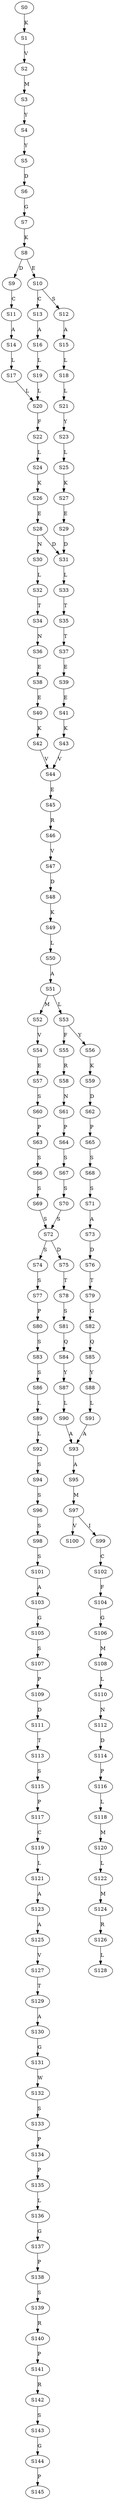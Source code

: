 strict digraph  {
	S0 -> S1 [ label = K ];
	S1 -> S2 [ label = V ];
	S2 -> S3 [ label = M ];
	S3 -> S4 [ label = Y ];
	S4 -> S5 [ label = Y ];
	S5 -> S6 [ label = D ];
	S6 -> S7 [ label = G ];
	S7 -> S8 [ label = K ];
	S8 -> S9 [ label = D ];
	S8 -> S10 [ label = E ];
	S9 -> S11 [ label = C ];
	S10 -> S12 [ label = S ];
	S10 -> S13 [ label = C ];
	S11 -> S14 [ label = A ];
	S12 -> S15 [ label = A ];
	S13 -> S16 [ label = A ];
	S14 -> S17 [ label = L ];
	S15 -> S18 [ label = L ];
	S16 -> S19 [ label = L ];
	S17 -> S20 [ label = L ];
	S18 -> S21 [ label = L ];
	S19 -> S20 [ label = L ];
	S20 -> S22 [ label = F ];
	S21 -> S23 [ label = Y ];
	S22 -> S24 [ label = L ];
	S23 -> S25 [ label = L ];
	S24 -> S26 [ label = K ];
	S25 -> S27 [ label = K ];
	S26 -> S28 [ label = E ];
	S27 -> S29 [ label = E ];
	S28 -> S30 [ label = N ];
	S28 -> S31 [ label = D ];
	S29 -> S31 [ label = D ];
	S30 -> S32 [ label = L ];
	S31 -> S33 [ label = L ];
	S32 -> S34 [ label = T ];
	S33 -> S35 [ label = T ];
	S34 -> S36 [ label = N ];
	S35 -> S37 [ label = T ];
	S36 -> S38 [ label = E ];
	S37 -> S39 [ label = E ];
	S38 -> S40 [ label = E ];
	S39 -> S41 [ label = E ];
	S40 -> S42 [ label = K ];
	S41 -> S43 [ label = K ];
	S42 -> S44 [ label = V ];
	S43 -> S44 [ label = V ];
	S44 -> S45 [ label = E ];
	S45 -> S46 [ label = R ];
	S46 -> S47 [ label = V ];
	S47 -> S48 [ label = D ];
	S48 -> S49 [ label = K ];
	S49 -> S50 [ label = L ];
	S50 -> S51 [ label = A ];
	S51 -> S52 [ label = M ];
	S51 -> S53 [ label = L ];
	S52 -> S54 [ label = V ];
	S53 -> S55 [ label = F ];
	S53 -> S56 [ label = Y ];
	S54 -> S57 [ label = E ];
	S55 -> S58 [ label = R ];
	S56 -> S59 [ label = K ];
	S57 -> S60 [ label = S ];
	S58 -> S61 [ label = N ];
	S59 -> S62 [ label = D ];
	S60 -> S63 [ label = P ];
	S61 -> S64 [ label = P ];
	S62 -> S65 [ label = P ];
	S63 -> S66 [ label = S ];
	S64 -> S67 [ label = S ];
	S65 -> S68 [ label = S ];
	S66 -> S69 [ label = S ];
	S67 -> S70 [ label = S ];
	S68 -> S71 [ label = S ];
	S69 -> S72 [ label = S ];
	S70 -> S72 [ label = S ];
	S71 -> S73 [ label = A ];
	S72 -> S74 [ label = S ];
	S72 -> S75 [ label = D ];
	S73 -> S76 [ label = D ];
	S74 -> S77 [ label = S ];
	S75 -> S78 [ label = T ];
	S76 -> S79 [ label = T ];
	S77 -> S80 [ label = P ];
	S78 -> S81 [ label = S ];
	S79 -> S82 [ label = G ];
	S80 -> S83 [ label = S ];
	S81 -> S84 [ label = Q ];
	S82 -> S85 [ label = Q ];
	S83 -> S86 [ label = S ];
	S84 -> S87 [ label = Y ];
	S85 -> S88 [ label = Y ];
	S86 -> S89 [ label = L ];
	S87 -> S90 [ label = L ];
	S88 -> S91 [ label = L ];
	S89 -> S92 [ label = L ];
	S90 -> S93 [ label = A ];
	S91 -> S93 [ label = A ];
	S92 -> S94 [ label = S ];
	S93 -> S95 [ label = A ];
	S94 -> S96 [ label = S ];
	S95 -> S97 [ label = M ];
	S96 -> S98 [ label = S ];
	S97 -> S99 [ label = I ];
	S97 -> S100 [ label = V ];
	S98 -> S101 [ label = S ];
	S99 -> S102 [ label = C ];
	S101 -> S103 [ label = A ];
	S102 -> S104 [ label = F ];
	S103 -> S105 [ label = G ];
	S104 -> S106 [ label = G ];
	S105 -> S107 [ label = S ];
	S106 -> S108 [ label = M ];
	S107 -> S109 [ label = P ];
	S108 -> S110 [ label = L ];
	S109 -> S111 [ label = D ];
	S110 -> S112 [ label = N ];
	S111 -> S113 [ label = T ];
	S112 -> S114 [ label = D ];
	S113 -> S115 [ label = S ];
	S114 -> S116 [ label = P ];
	S115 -> S117 [ label = P ];
	S116 -> S118 [ label = L ];
	S117 -> S119 [ label = C ];
	S118 -> S120 [ label = M ];
	S119 -> S121 [ label = L ];
	S120 -> S122 [ label = L ];
	S121 -> S123 [ label = A ];
	S122 -> S124 [ label = M ];
	S123 -> S125 [ label = A ];
	S124 -> S126 [ label = R ];
	S125 -> S127 [ label = V ];
	S126 -> S128 [ label = L ];
	S127 -> S129 [ label = T ];
	S129 -> S130 [ label = A ];
	S130 -> S131 [ label = G ];
	S131 -> S132 [ label = W ];
	S132 -> S133 [ label = S ];
	S133 -> S134 [ label = P ];
	S134 -> S135 [ label = P ];
	S135 -> S136 [ label = L ];
	S136 -> S137 [ label = G ];
	S137 -> S138 [ label = P ];
	S138 -> S139 [ label = S ];
	S139 -> S140 [ label = R ];
	S140 -> S141 [ label = P ];
	S141 -> S142 [ label = R ];
	S142 -> S143 [ label = S ];
	S143 -> S144 [ label = G ];
	S144 -> S145 [ label = P ];
}
